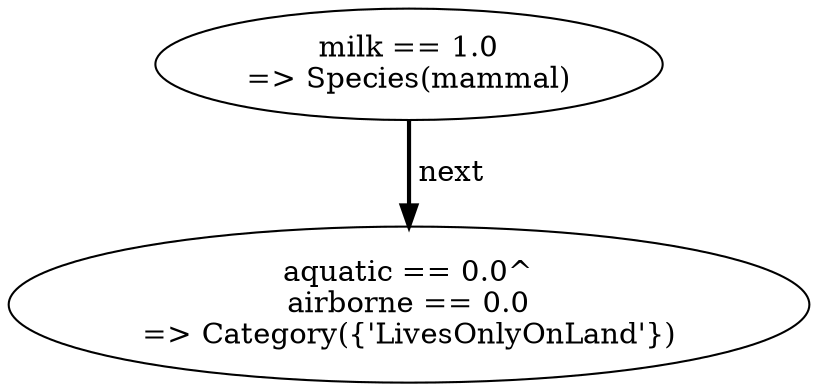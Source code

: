 digraph tree {
    "milk == 1.0
=> Species(mammal)";
    "aquatic == 0.0^
airborne == 0.0
=> Category({'LivesOnlyOnLand'})";
    "milk == 1.0
=> Species(mammal)" -> "aquatic == 0.0^
airborne == 0.0
=> Category({'LivesOnlyOnLand'})" [style="bold", label=" next"];
}
